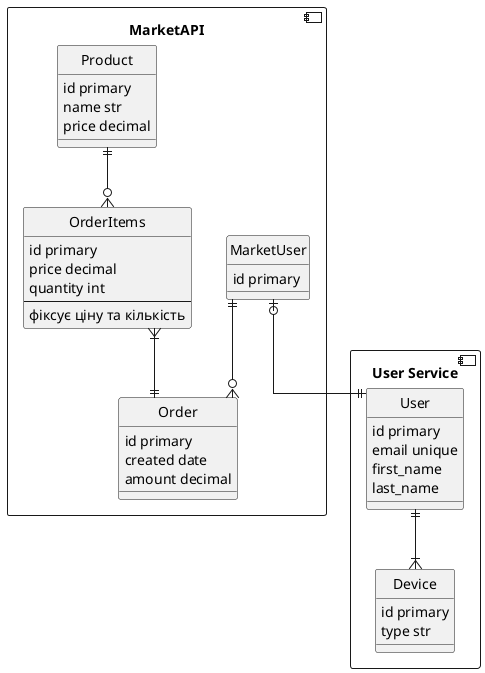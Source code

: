 @startuml
' hide the spot
hide circle
' avoid problems with angled crows feet
skinparam linetype ortho

allow_mixing

component "MarketAPI" as WS {
    entity MarketUser {
        id primary
    }
    entity Order {
        id primary
        created date
        amount decimal
    }
    MarketUser ||--o{  Order

    entity OrderItems {
        id primary
        price decimal
        quantity int
        ---
        фіксує ціну та кількість
    }
    OrderItems }|--|| Order


    entity Product {
        id primary
        name str
        price decimal
    }
    Product ||--o{ OrderItems

}

component "User Service" as US {
    entity User {
        id primary
        email unique
        first_name
        last_name
    }
    entity Device {
        id primary
        type str
    }
    Device }|-u-|| User
}
MarketUser |o--|| User


@enduml

